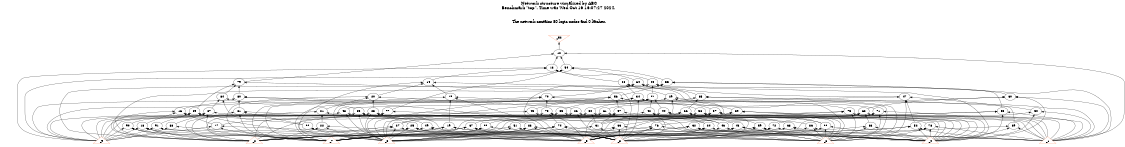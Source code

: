 # Network structure generated by ABC

digraph network {
size = "7.5,10";
center = true;
edge [dir = back];

{
  node [shape = plaintext];
  edge [style = invis];
  LevelTitle1 [label=""];
  LevelTitle2 [label=""];
  Level7 [label = ""];
  Level6 [label = ""];
  Level5 [label = ""];
  Level4 [label = ""];
  Level3 [label = ""];
  Level2 [label = ""];
  Level1 [label = ""];
  Level0 [label = ""];
  LevelTitle1 ->  LevelTitle2 ->  Level7 ->  Level6 ->  Level5 ->  Level4 ->  Level3 ->  Level2 ->  Level1 ->  Level0;
}

{
  rank = same;
  LevelTitle1;
  title1 [shape=plaintext,
          fontsize=20,
          fontname = "Times-Roman",
          label="Network structure visualized by ABC\nBenchmark \"top\". Time was Wed Oct 16 16:07:27 2024. "
         ];
}

{
  rank = same;
  LevelTitle2;
  title2 [shape=plaintext,
          fontsize=18,
          fontname = "Times-Roman",
          label="The network contains 80 logic nodes and 0 latches.\n"
         ];
}

{
  rank = same;
  Level7;
  Node10 [label = "_52", shape = invtriangle, color = coral, fillcolor = coral];
}

{
  rank = same;
  Level6;
  Node12 [label = "12\n", shape = ellipse];
}

{
  rank = same;
  Level5;
  Node13 [label = "13\n", shape = ellipse];
  Node54 [label = "54\n", shape = ellipse];
}

{
  rank = same;
  Level4;
  Node14 [label = "14\n", shape = ellipse];
  Node28 [label = "28\n", shape = ellipse];
  Node40 [label = "40\n", shape = ellipse];
  Node55 [label = "55\n", shape = ellipse];
  Node64 [label = "64\n", shape = ellipse];
  Node79 [label = "79\n", shape = ellipse];
}

{
  rank = same;
  Level3;
  Node15 [label = "15\n", shape = ellipse];
  Node20 [label = "20\n", shape = ellipse];
  Node29 [label = "29\n", shape = ellipse];
  Node34 [label = "34\n", shape = ellipse];
  Node41 [label = "41\n", shape = ellipse];
  Node47 [label = "47\n", shape = ellipse];
  Node56 [label = "56\n", shape = ellipse];
  Node60 [label = "60\n", shape = ellipse];
  Node65 [label = "65\n", shape = ellipse];
  Node70 [label = "70\n", shape = ellipse];
  Node80 [label = "80\n", shape = ellipse];
  Node84 [label = "84\n", shape = ellipse];
}

{
  rank = same;
  Level2;
  Node16 [label = "16\n", shape = ellipse];
  Node21 [label = "21\n", shape = ellipse];
  Node23 [label = "23\n", shape = ellipse];
  Node26 [label = "26\n", shape = ellipse];
  Node30 [label = "30\n", shape = ellipse];
  Node35 [label = "35\n", shape = ellipse];
  Node37 [label = "37\n", shape = ellipse];
  Node39 [label = "39\n", shape = ellipse];
  Node42 [label = "42\n", shape = ellipse];
  Node44 [label = "44\n", shape = ellipse];
  Node45 [label = "45\n", shape = ellipse];
  Node48 [label = "48\n", shape = ellipse];
  Node50 [label = "50\n", shape = ellipse];
  Node53 [label = "53\n", shape = ellipse];
  Node57 [label = "57\n", shape = ellipse];
  Node58 [label = "58\n", shape = ellipse];
  Node61 [label = "61\n", shape = ellipse];
  Node62 [label = "62\n", shape = ellipse];
  Node66 [label = "66\n", shape = ellipse];
  Node71 [label = "71\n", shape = ellipse];
  Node73 [label = "73\n", shape = ellipse];
  Node75 [label = "75\n", shape = ellipse];
  Node77 [label = "77\n", shape = ellipse];
  Node81 [label = "81\n", shape = ellipse];
  Node85 [label = "85\n", shape = ellipse];
  Node87 [label = "87\n", shape = ellipse];
  Node89 [label = "89\n", shape = ellipse];
}

{
  rank = same;
  Level1;
  Node17 [label = "17\n", shape = ellipse];
  Node18 [label = "18\n", shape = ellipse];
  Node19 [label = "19\n", shape = ellipse];
  Node22 [label = "22\n", shape = ellipse];
  Node24 [label = "24\n", shape = ellipse];
  Node25 [label = "25\n", shape = ellipse];
  Node27 [label = "27\n", shape = ellipse];
  Node31 [label = "31\n", shape = ellipse];
  Node32 [label = "32\n", shape = ellipse];
  Node33 [label = "33\n", shape = ellipse];
  Node36 [label = "36\n", shape = ellipse];
  Node38 [label = "38\n", shape = ellipse];
  Node43 [label = "43\n", shape = ellipse];
  Node46 [label = "46\n", shape = ellipse];
  Node49 [label = "49\n", shape = ellipse];
  Node51 [label = "51\n", shape = ellipse];
  Node52 [label = "52\n", shape = ellipse];
  Node59 [label = "59\n", shape = ellipse];
  Node63 [label = "63\n", shape = ellipse];
  Node67 [label = "67\n", shape = ellipse];
  Node68 [label = "68\n", shape = ellipse];
  Node69 [label = "69\n", shape = ellipse];
  Node72 [label = "72\n", shape = ellipse];
  Node74 [label = "74\n", shape = ellipse];
  Node76 [label = "76\n", shape = ellipse];
  Node78 [label = "78\n", shape = ellipse];
  Node82 [label = "82\n", shape = ellipse];
  Node83 [label = "83\n", shape = ellipse];
  Node86 [label = "86\n", shape = ellipse];
  Node88 [label = "88\n", shape = ellipse];
  Node90 [label = "90\n", shape = ellipse];
  Node91 [label = "91\n", shape = ellipse];
}

{
  rank = same;
  Level0;
  Node1 [label = "_9", shape = triangle, color = coral, fillcolor = coral];
  Node2 [label = "_8", shape = triangle, color = coral, fillcolor = coral];
  Node3 [label = "_7", shape = triangle, color = coral, fillcolor = coral];
  Node4 [label = "_6", shape = triangle, color = coral, fillcolor = coral];
  Node5 [label = "_5", shape = triangle, color = coral, fillcolor = coral];
  Node6 [label = "_4", shape = triangle, color = coral, fillcolor = coral];
  Node7 [label = "_3", shape = triangle, color = coral, fillcolor = coral];
  Node8 [label = "_2", shape = triangle, color = coral, fillcolor = coral];
  Node9 [label = "_1", shape = triangle, color = coral, fillcolor = coral];
}

title1 -> title2 [style = invis];
title2 -> Node10 [style = invis];
Node10 -> Node12 [style = solid];
Node12 -> Node13 [style = solid];
Node12 -> Node54 [style = solid];
Node12 -> Node79 [style = solid];
Node12 -> Node9 [style = solid];
Node13 -> Node14 [style = solid];
Node13 -> Node28 [style = solid];
Node13 -> Node40 [style = solid];
Node13 -> Node1 [style = solid];
Node14 -> Node15 [style = solid];
Node14 -> Node20 [style = solid];
Node14 -> Node6 [style = solid];
Node14 -> Node7 [style = solid];
Node15 -> Node16 [style = solid];
Node15 -> Node19 [style = solid];
Node15 -> Node5 [style = solid];
Node15 -> Node9 [style = solid];
Node16 -> Node17 [style = solid];
Node16 -> Node18 [style = solid];
Node16 -> Node8 [style = solid];
Node16 -> Node9 [style = solid];
Node17 -> Node1 [style = solid];
Node17 -> Node2 [style = solid];
Node17 -> Node3 [style = solid];
Node18 -> Node1 [style = solid];
Node18 -> Node2 [style = solid];
Node18 -> Node3 [style = solid];
Node18 -> Node8 [style = solid];
Node19 -> Node2 [style = solid];
Node19 -> Node3 [style = solid];
Node19 -> Node4 [style = solid];
Node19 -> Node8 [style = solid];
Node20 -> Node21 [style = solid];
Node20 -> Node23 [style = solid];
Node20 -> Node26 [style = solid];
Node20 -> Node3 [style = solid];
Node21 -> Node22 [style = solid];
Node21 -> Node1 [style = solid];
Node21 -> Node4 [style = solid];
Node22 -> Node5 [style = solid];
Node22 -> Node7 [style = solid];
Node22 -> Node8 [style = solid];
Node23 -> Node24 [style = solid];
Node23 -> Node25 [style = solid];
Node23 -> Node7 [style = solid];
Node23 -> Node8 [style = solid];
Node24 -> Node2 [style = solid];
Node24 -> Node5 [style = solid];
Node24 -> Node9 [style = solid];
Node25 -> Node2 [style = solid];
Node25 -> Node5 [style = solid];
Node25 -> Node7 [style = solid];
Node25 -> Node8 [style = solid];
Node26 -> Node27 [style = solid];
Node26 -> Node2 [style = solid];
Node26 -> Node9 [style = solid];
Node27 -> Node3 [style = solid];
Node27 -> Node5 [style = solid];
Node27 -> Node7 [style = solid];
Node27 -> Node8 [style = solid];
Node28 -> Node29 [style = solid];
Node28 -> Node34 [style = solid];
Node28 -> Node39 [style = solid];
Node29 -> Node30 [style = solid];
Node29 -> Node32 [style = solid];
Node29 -> Node33 [style = solid];
Node29 -> Node4 [style = solid];
Node30 -> Node31 [style = solid];
Node30 -> Node8 [style = solid];
Node30 -> Node9 [style = solid];
Node31 -> Node2 [style = solid];
Node31 -> Node3 [style = solid];
Node32 -> Node3 [style = solid];
Node32 -> Node6 [style = solid];
Node32 -> Node7 [style = solid];
Node32 -> Node9 [style = solid];
Node33 -> Node2 [style = solid];
Node33 -> Node5 [style = solid];
Node33 -> Node6 [style = solid];
Node33 -> Node7 [style = solid];
Node34 -> Node35 [style = solid];
Node34 -> Node37 [style = solid];
Node34 -> Node2 [style = solid];
Node34 -> Node3 [style = solid];
Node35 -> Node36 [style = solid];
Node35 -> Node7 [style = solid];
Node36 -> Node4 [style = solid];
Node36 -> Node5 [style = solid];
Node36 -> Node6 [style = solid];
Node37 -> Node38 [style = solid];
Node37 -> Node4 [style = solid];
Node37 -> Node5 [style = solid];
Node37 -> Node9 [style = solid];
Node38 -> Node6 [style = solid];
Node38 -> Node7 [style = solid];
Node38 -> Node8 [style = solid];
Node39 -> Node31 [style = solid];
Node39 -> Node4 [style = solid];
Node39 -> Node5 [style = solid];
Node39 -> Node6 [style = solid];
Node40 -> Node41 [style = solid];
Node40 -> Node47 [style = solid];
Node40 -> Node53 [style = solid];
Node40 -> Node8 [style = solid];
Node41 -> Node42 [style = solid];
Node41 -> Node44 [style = solid];
Node41 -> Node45 [style = solid];
Node41 -> Node7 [style = solid];
Node42 -> Node43 [style = solid];
Node42 -> Node1 [style = solid];
Node42 -> Node2 [style = solid];
Node43 -> Node3 [style = solid];
Node43 -> Node4 [style = solid];
Node43 -> Node5 [style = solid];
Node43 -> Node6 [style = solid];
Node44 -> Node24 [style = solid];
Node44 -> Node1 [style = solid];
Node44 -> Node6 [style = solid];
Node45 -> Node17 [style = solid];
Node45 -> Node46 [style = solid];
Node46 -> Node4 [style = solid];
Node46 -> Node5 [style = solid];
Node47 -> Node48 [style = solid];
Node47 -> Node50 [style = solid];
Node47 -> Node52 [style = solid];
Node47 -> Node4 [style = solid];
Node48 -> Node49 [style = solid];
Node48 -> Node1 [style = solid];
Node48 -> Node7 [style = solid];
Node49 -> Node2 [style = solid];
Node49 -> Node3 [style = solid];
Node49 -> Node5 [style = solid];
Node50 -> Node51 [style = solid];
Node50 -> Node6 [style = solid];
Node50 -> Node9 [style = solid];
Node51 -> Node2 [style = solid];
Node51 -> Node3 [style = solid];
Node51 -> Node7 [style = solid];
Node52 -> Node3 [style = solid];
Node52 -> Node5 [style = solid];
Node52 -> Node6 [style = solid];
Node52 -> Node9 [style = solid];
Node53 -> Node46 [style = solid];
Node53 -> Node6 [style = solid];
Node53 -> Node7 [style = solid];
Node53 -> Node9 [style = solid];
Node54 -> Node55 [style = solid];
Node54 -> Node64 [style = solid];
Node54 -> Node77 [style = solid];
Node54 -> Node1 [style = solid];
Node55 -> Node56 [style = solid];
Node55 -> Node60 [style = solid];
Node55 -> Node8 [style = solid];
Node55 -> Node9 [style = solid];
Node56 -> Node57 [style = solid];
Node56 -> Node58 [style = solid];
Node56 -> Node1 [style = solid];
Node56 -> Node7 [style = solid];
Node57 -> Node31 [style = solid];
Node57 -> Node5 [style = solid];
Node57 -> Node6 [style = solid];
Node58 -> Node31 [style = solid];
Node58 -> Node36 [style = solid];
Node58 -> Node59 [style = solid];
Node59 -> Node2 [style = solid];
Node59 -> Node3 [style = solid];
Node59 -> Node4 [style = solid];
Node59 -> Node6 [style = solid];
Node60 -> Node61 [style = solid];
Node60 -> Node62 [style = solid];
Node60 -> Node6 [style = solid];
Node60 -> Node9 [style = solid];
Node61 -> Node46 [style = solid];
Node61 -> Node7 [style = solid];
Node62 -> Node63 [style = solid];
Node62 -> Node1 [style = solid];
Node62 -> Node7 [style = solid];
Node62 -> Node9 [style = solid];
Node63 -> Node4 [style = solid];
Node63 -> Node5 [style = solid];
Node63 -> Node6 [style = solid];
Node64 -> Node65 [style = solid];
Node64 -> Node70 [style = solid];
Node64 -> Node75 [style = solid];
Node64 -> Node5 [style = solid];
Node65 -> Node66 [style = solid];
Node65 -> Node69 [style = solid];
Node65 -> Node3 [style = solid];
Node65 -> Node4 [style = solid];
Node66 -> Node67 [style = solid];
Node66 -> Node68 [style = solid];
Node66 -> Node2 [style = solid];
Node66 -> Node8 [style = solid];
Node67 -> Node2 [style = solid];
Node67 -> Node3 [style = solid];
Node67 -> Node4 [style = solid];
Node67 -> Node8 [style = solid];
Node68 -> Node4 [style = solid];
Node68 -> Node6 [style = solid];
Node68 -> Node7 [style = solid];
Node69 -> Node2 [style = solid];
Node69 -> Node6 [style = solid];
Node69 -> Node9 [style = solid];
Node70 -> Node71 [style = solid];
Node70 -> Node73 [style = solid];
Node70 -> Node3 [style = solid];
Node70 -> Node7 [style = solid];
Node71 -> Node72 [style = solid];
Node71 -> Node2 [style = solid];
Node71 -> Node4 [style = solid];
Node71 -> Node6 [style = solid];
Node72 -> Node2 [style = solid];
Node72 -> Node8 [style = solid];
Node72 -> Node9 [style = solid];
Node73 -> Node74 [style = solid];
Node73 -> Node3 [style = solid];
Node73 -> Node5 [style = solid];
Node73 -> Node6 [style = solid];
Node74 -> Node2 [style = solid];
Node74 -> Node4 [style = solid];
Node74 -> Node7 [style = solid];
Node74 -> Node8 [style = solid];
Node75 -> Node27 [style = solid];
Node75 -> Node76 [style = solid];
Node75 -> Node4 [style = solid];
Node75 -> Node9 [style = solid];
Node76 -> Node2 [style = solid];
Node76 -> Node5 [style = solid];
Node76 -> Node6 [style = solid];
Node76 -> Node8 [style = solid];
Node77 -> Node78 [style = solid];
Node77 -> Node7 [style = solid];
Node77 -> Node8 [style = solid];
Node78 -> Node4 [style = solid];
Node78 -> Node5 [style = solid];
Node78 -> Node6 [style = solid];
Node78 -> Node9 [style = solid];
Node79 -> Node80 [style = solid];
Node79 -> Node84 [style = solid];
Node79 -> Node89 [style = solid];
Node79 -> Node2 [style = solid];
Node80 -> Node81 [style = solid];
Node80 -> Node83 [style = solid];
Node80 -> Node1 [style = solid];
Node80 -> Node4 [style = solid];
Node81 -> Node82 [style = solid];
Node81 -> Node3 [style = solid];
Node81 -> Node6 [style = solid];
Node81 -> Node8 [style = solid];
Node82 -> Node5 [style = solid];
Node82 -> Node7 [style = solid];
Node83 -> Node3 [style = solid];
Node83 -> Node5 [style = solid];
Node83 -> Node6 [style = solid];
Node83 -> Node7 [style = solid];
Node84 -> Node85 [style = solid];
Node84 -> Node87 [style = solid];
Node84 -> Node82 [style = solid];
Node85 -> Node86 [style = solid];
Node85 -> Node1 [style = solid];
Node85 -> Node5 [style = solid];
Node85 -> Node7 [style = solid];
Node86 -> Node2 [style = solid];
Node86 -> Node4 [style = solid];
Node86 -> Node6 [style = solid];
Node87 -> Node88 [style = solid];
Node87 -> Node3 [style = solid];
Node87 -> Node6 [style = solid];
Node87 -> Node8 [style = solid];
Node88 -> Node1 [style = solid];
Node88 -> Node2 [style = solid];
Node89 -> Node90 [style = solid];
Node89 -> Node91 [style = solid];
Node89 -> Node4 [style = solid];
Node89 -> Node7 [style = solid];
Node90 -> Node1 [style = solid];
Node90 -> Node3 [style = solid];
Node90 -> Node7 [style = solid];
Node90 -> Node8 [style = solid];
Node91 -> Node1 [style = solid];
Node91 -> Node3 [style = solid];
Node91 -> Node5 [style = solid];
}

